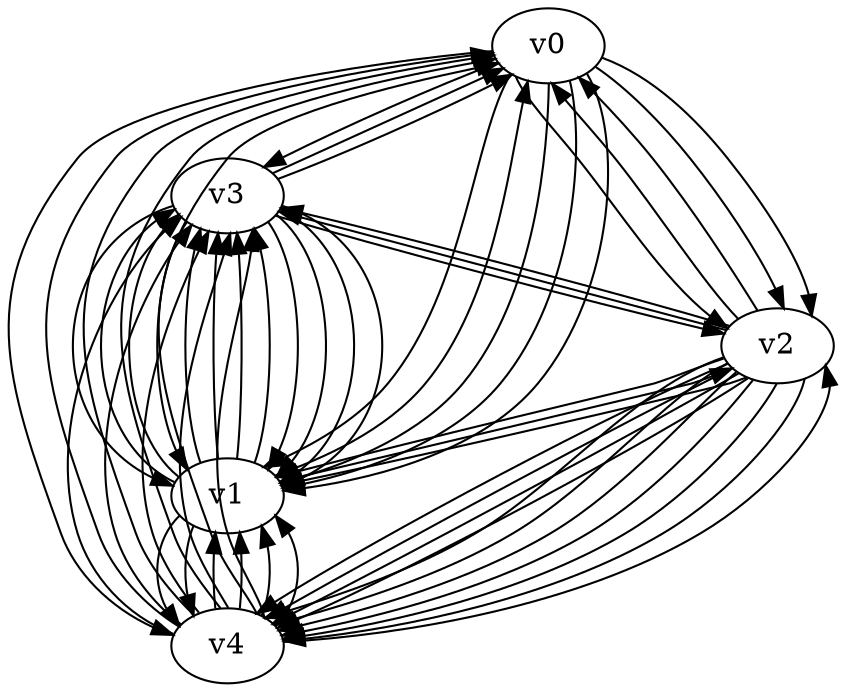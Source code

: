 digraph G { 
v0 -> v3;
v0 -> v4 -> v3;
v1 -> v0 -> v2;
v1 -> v2;
v1 -> v4 -> v0;
v1 -> v4 -> v0;
v2 -> v0 -> v1;
v2 -> v0 -> v1;
v2 -> v1 -> v3;
v2 -> v1 -> v3;
v2 -> v3 -> v1;
v2 -> v3 -> v1;
v2 -> v4 -> v0 -> v1;
v2 -> v4 -> v0 -> v1;
v2 -> v4 -> v1 -> v3;
v2 -> v4 -> v1 -> v3;
v2 -> v4 -> v1 -> v3;
v2 -> v4 -> v1 -> v3;
v2 -> v4 -> v3 -> v1;
v2 -> v4 -> v3 -> v1;
v2 -> v4 -> v3 -> v1;
v2 -> v4 -> v3 -> v1;
v3 -> v0 -> v2;
v3 -> v0 -> v2;
v3 -> v2;
v4 -> v2;
}